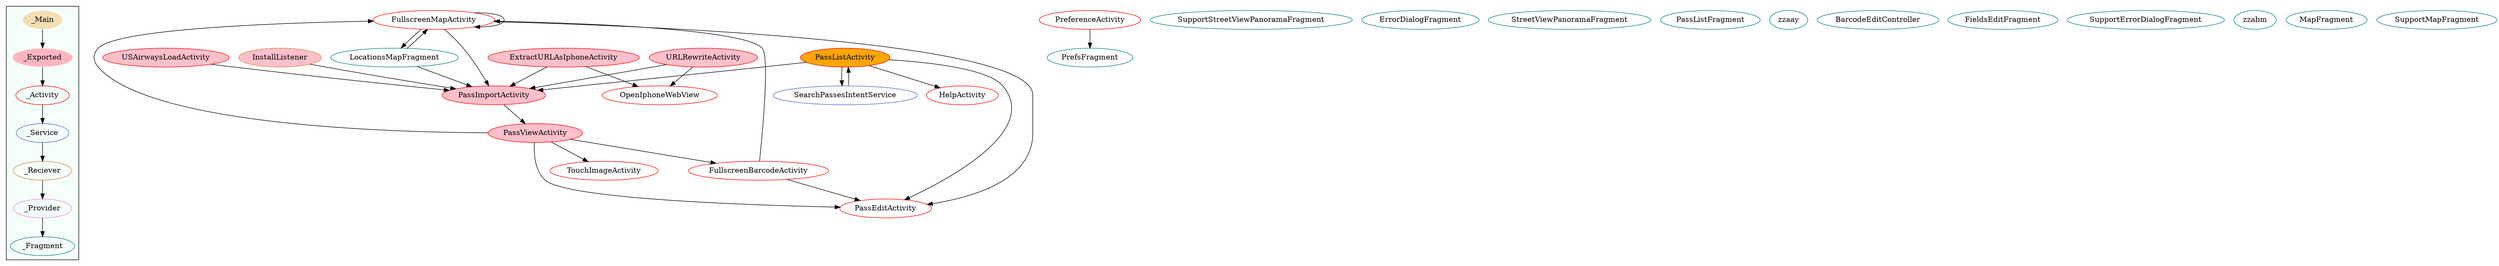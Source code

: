 digraph G {
subgraph cluster_legend{ 
bgcolor=mintcream;
_Activity[color = red];
_Service[color = royalblue];
_Provider[color = violet];
_Reciever[color = peru];
_Fragment[color = teal];
_Main[style=filled, fillcolor=wheat, color = mintcream];
_Exported[style=filled, fillcolor=lightpink, color = mintcream];
_Main -> _Exported -> _Activity -> _Service -> _Reciever -> _Provider -> _Fragment; 
}
FullscreenMapActivity[color = red];
PassEditActivity[color = red];
HelpActivity[color = red];
TouchImageActivity[color = red];
OpenIphoneWebView[color = red];
URLRewriteActivity[style=filled, fillcolor=pink, color = red];
ExtractURLAsIphoneActivity[style=filled, fillcolor=pink, color = red];
USAirwaysLoadActivity[style=filled, fillcolor=pink, color = red];
PreferenceActivity[color = red];
PassViewActivity[style=filled, fillcolor=pink, color = red];
PassListActivity[style=filled, fillcolor=orange, color = red];
FullscreenBarcodeActivity[color = red];
PassImportActivity[style=filled, fillcolor=pink, color = red];
SearchPassesIntentService[color = royalblue];
InstallListener[style=filled, fillcolor=pink, color = peru];
SupportStreetViewPanoramaFragment[color = teal];
ErrorDialogFragment[color = teal];
StreetViewPanoramaFragment[color = teal];
PrefsFragment[color = teal];
PassListFragment[color = teal];
zzaay[color = teal];
BarcodeEditController[color = teal];
LocationsMapFragment[color = teal];
FieldsEditFragment[color = teal];
SupportErrorDialogFragment[color = teal];
zzabm[color = teal];
MapFragment[color = teal];
SupportMapFragment[color = teal];
SearchPassesIntentService->PassListActivity;
LocationsMapFragment->PassImportActivity;
LocationsMapFragment->FullscreenMapActivity;
USAirwaysLoadActivity->PassImportActivity;
PassViewActivity->PassEditActivity;
PassViewActivity->FullscreenBarcodeActivity;
PassViewActivity->FullscreenMapActivity;
PassViewActivity->TouchImageActivity;
PreferenceActivity->PrefsFragment;
PassListActivity->PassImportActivity;
PassListActivity->SearchPassesIntentService;
PassListActivity->PassEditActivity;
PassListActivity->HelpActivity;
FullscreenBarcodeActivity->PassEditActivity;
FullscreenBarcodeActivity->FullscreenMapActivity;
FullscreenMapActivity->PassImportActivity;
FullscreenMapActivity->FullscreenMapActivity;
FullscreenMapActivity->LocationsMapFragment;
FullscreenMapActivity->PassEditActivity;
InstallListener->PassImportActivity;
URLRewriteActivity->OpenIphoneWebView;
URLRewriteActivity->PassImportActivity;
ExtractURLAsIphoneActivity->OpenIphoneWebView;
ExtractURLAsIphoneActivity->PassImportActivity;
PassImportActivity->PassViewActivity;
}
